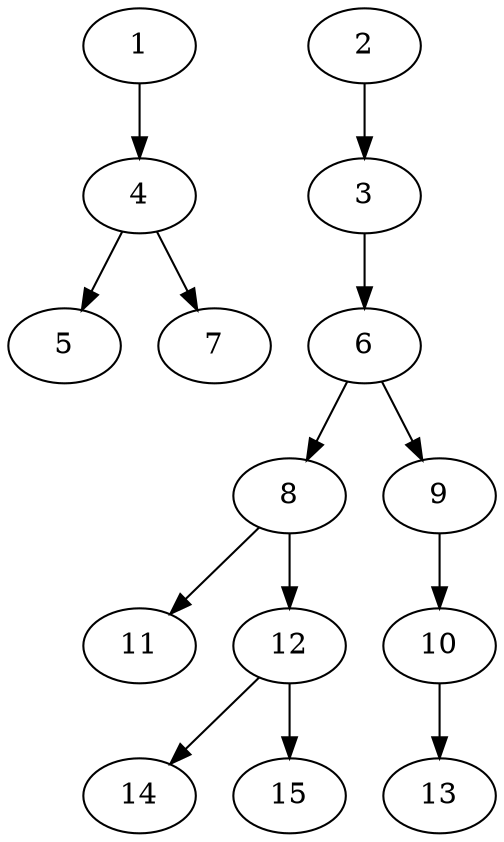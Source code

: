 // DAG (tier=1-easy, mode=data, n=15, ccr=0.319, fat=0.459, density=0.330, regular=0.713, jump=0.030, mindata=1048576, maxdata=8388608)
// DAG automatically generated by daggen at Sun Aug 24 16:33:33 2025
// /home/ermia/Project/Environments/daggen/bin/daggen --dot --ccr 0.319 --fat 0.459 --regular 0.713 --density 0.330 --jump 0.030 --mindata 1048576 --maxdata 8388608 -n 15 
digraph G {
  1 [size="116095431047229997056", alpha="0.11", expect_size="58047715523614998528"]
  1 -> 4 [size ="190385297031168"]
  2 [size="1306330263347505", alpha="0.12", expect_size="653165131673752"]
  2 -> 3 [size ="56532641251328"]
  3 [size="59618836575420416000", alpha="0.17", expect_size="29809418287710208000"]
  3 -> 6 [size ="122089688268800"]
  4 [size="47870600091682024", alpha="0.16", expect_size="23935300045841012"]
  4 -> 5 [size ="34534565347328"]
  4 -> 7 [size ="34534565347328"]
  5 [size="6059318491307839", alpha="0.11", expect_size="3029659245653919"]
  6 [size="49472897877540864000", alpha="0.16", expect_size="24736448938770432000"]
  6 -> 8 [size ="107812277452800"]
  6 -> 9 [size ="107812277452800"]
  7 [size="201104334043172256", alpha="0.18", expect_size="100552167021586128"]
  8 [size="582976398415089369088", alpha="0.10", expect_size="291488199207544684544"]
  8 -> 11 [size ="558286726234112"]
  8 -> 12 [size ="558286726234112"]
  9 [size="281079338038252797952", alpha="0.19", expect_size="140539669019126398976"]
  9 -> 10 [size ="343275336630272"]
  10 [size="10828484023019754", alpha="0.02", expect_size="5414242011509877"]
  10 -> 13 [size ="304309581381632"]
  11 [size="567466126699659264000", alpha="0.03", expect_size="283733063349829632000"]
  12 [size="11216318750045241344", alpha="0.13", expect_size="5608159375022620672"]
  12 -> 14 [size ="40085768634368"]
  12 -> 15 [size ="40085768634368"]
  13 [size="719046545407883136", alpha="0.00", expect_size="359523272703941568"]
  14 [size="1126752348398693504", alpha="0.03", expect_size="563376174199346752"]
  15 [size="5549762909031250", alpha="0.17", expect_size="2774881454515625"]
}